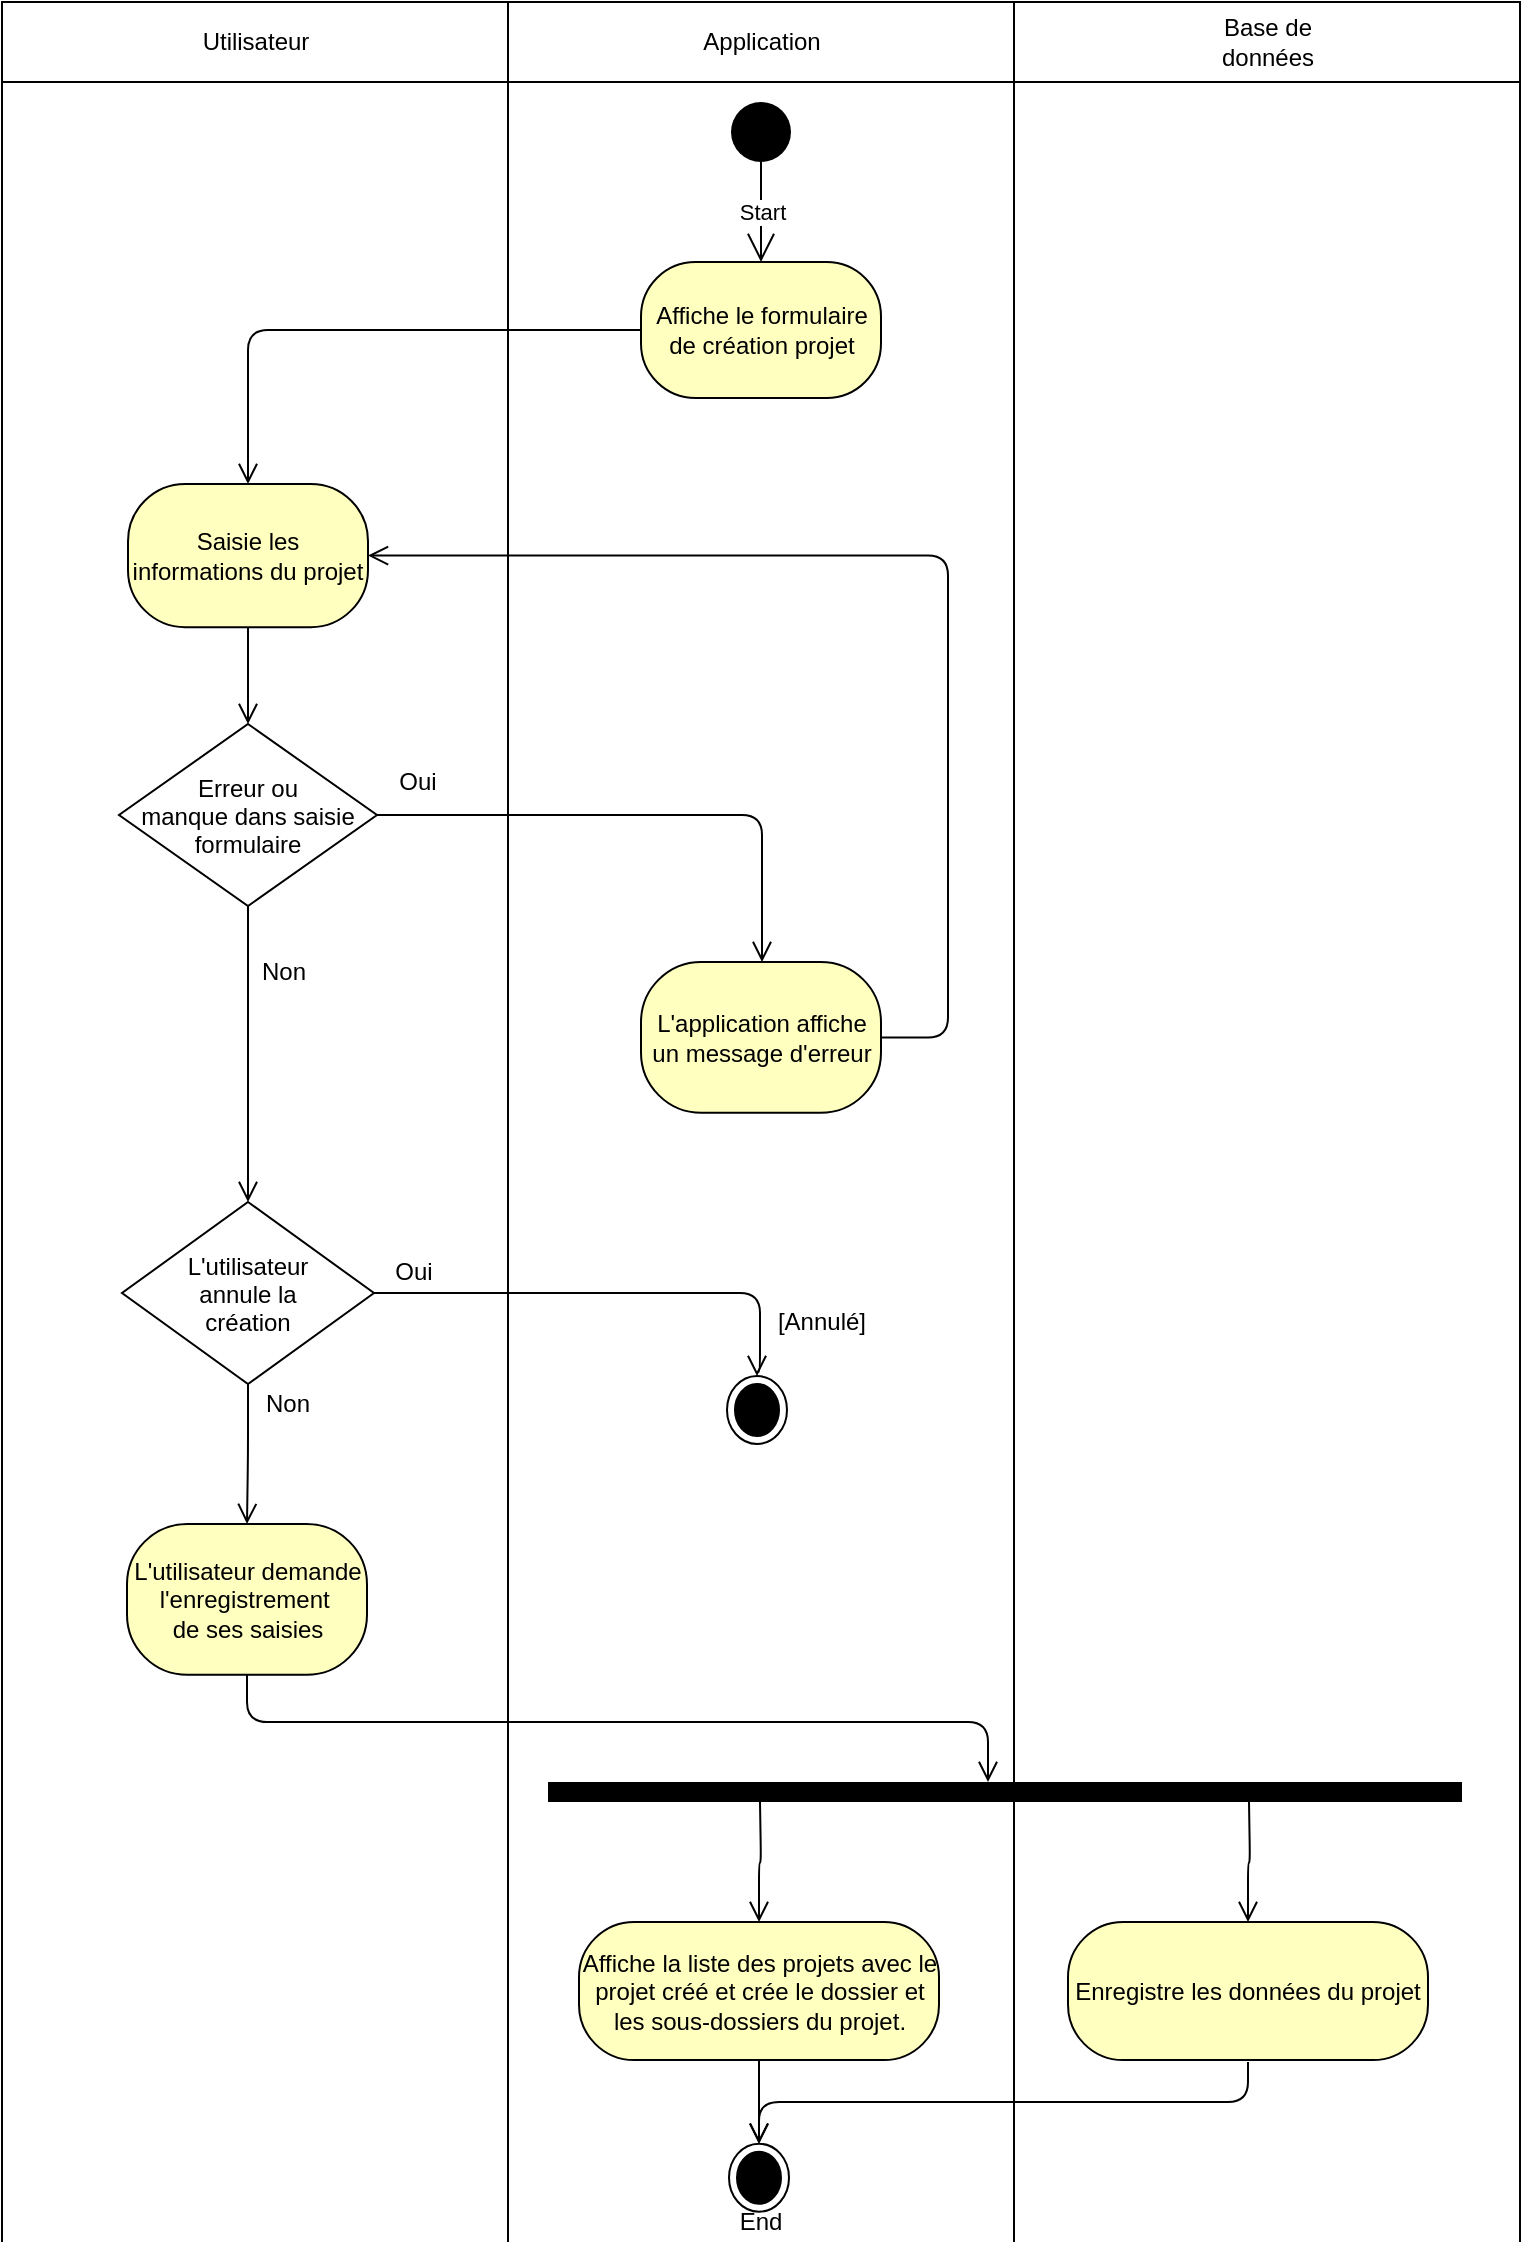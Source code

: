 <mxfile version="13.9.9" type="device"><diagram id="rB14ZIvjr4Vfm5LkDEB7" name="Page-1"><mxGraphModel dx="519" dy="686" grid="1" gridSize="10" guides="1" tooltips="1" connect="1" arrows="1" fold="1" page="1" pageScale="1" pageWidth="827" pageHeight="1169" math="0" shadow="0"><root><mxCell id="0"/><mxCell id="1" parent="0"/><mxCell id="v3C5q2lSApOfkBQ0aJQR-26" value="" style="group" vertex="1" connectable="0" parent="1"><mxGeometry x="827" y="40" width="730" height="1120" as="geometry"/></mxCell><mxCell id="v3C5q2lSApOfkBQ0aJQR-57" value="" style="group" vertex="1" connectable="0" parent="v3C5q2lSApOfkBQ0aJQR-26"><mxGeometry width="253" height="1120" as="geometry"/></mxCell><mxCell id="v3C5q2lSApOfkBQ0aJQR-24" value="" style="rounded=0;whiteSpace=wrap;html=1;" vertex="1" parent="v3C5q2lSApOfkBQ0aJQR-57"><mxGeometry width="253" height="40" as="geometry"/></mxCell><mxCell id="v3C5q2lSApOfkBQ0aJQR-56" value="" style="endArrow=none;html=1;entryX=1;entryY=1;entryDx=0;entryDy=0;" edge="1" parent="v3C5q2lSApOfkBQ0aJQR-57"><mxGeometry width="50" height="50" relative="1" as="geometry"><mxPoint y="1120" as="sourcePoint"/><mxPoint y="40" as="targetPoint"/></mxGeometry></mxCell><mxCell id="v3C5q2lSApOfkBQ0aJQR-25" value="" style="endArrow=none;html=1;entryX=1;entryY=1;entryDx=0;entryDy=0;" edge="1" parent="v3C5q2lSApOfkBQ0aJQR-26" target="v3C5q2lSApOfkBQ0aJQR-24"><mxGeometry width="50" height="50" relative="1" as="geometry"><mxPoint x="253" y="1120" as="sourcePoint"/><mxPoint x="263" y="80" as="targetPoint"/></mxGeometry></mxCell><mxCell id="v3C5q2lSApOfkBQ0aJQR-30" value="Utilisateur" style="text;html=1;strokeColor=none;fillColor=none;align=center;verticalAlign=middle;whiteSpace=wrap;rounded=0;" vertex="1" parent="v3C5q2lSApOfkBQ0aJQR-26"><mxGeometry x="91.5" y="10" width="70" height="20" as="geometry"/></mxCell><mxCell id="uFrCrZ6NaLH1igkWR4ce-69" value="" style="group" parent="v3C5q2lSApOfkBQ0aJQR-26" vertex="1" connectable="0"><mxGeometry x="61.5" y="740" width="121" height="140" as="geometry"/></mxCell><mxCell id="uFrCrZ6NaLH1igkWR4ce-11" value="" style="group" parent="uFrCrZ6NaLH1igkWR4ce-69" vertex="1" connectable="0"><mxGeometry x="1" width="120" height="140" as="geometry"/></mxCell><mxCell id="uFrCrZ6NaLH1igkWR4ce-9" value="L'utilisateur demande l'enregistrement&amp;nbsp;&lt;br&gt;de ses saisies" style="rounded=1;whiteSpace=wrap;html=1;arcSize=40;fontColor=#000000;fillColor=#ffffc0;strokeColor=#000000;" parent="uFrCrZ6NaLH1igkWR4ce-11" vertex="1"><mxGeometry y="21" width="120" height="75.39" as="geometry"/></mxCell><mxCell id="uFrCrZ6NaLH1igkWR4ce-20" value="Erreur ou&#10; manque dans saisie &#10;formulaire" style="rhombus;" parent="v3C5q2lSApOfkBQ0aJQR-26" vertex="1"><mxGeometry x="58.5" y="361" width="129" height="91" as="geometry"/></mxCell><mxCell id="uFrCrZ6NaLH1igkWR4ce-17" value="Saisie les informations du projet" style="rounded=1;whiteSpace=wrap;html=1;arcSize=40;fontColor=#000000;fillColor=#ffffc0;strokeColor=#000000;" parent="v3C5q2lSApOfkBQ0aJQR-26" vertex="1"><mxGeometry x="63" y="240.999" width="120" height="71.58" as="geometry"/></mxCell><mxCell id="v3C5q2lSApOfkBQ0aJQR-4" value="" style="edgeStyle=orthogonalEdgeStyle;html=1;verticalAlign=bottom;endArrow=open;endSize=8;strokeColor=#000000;exitX=0.5;exitY=1;exitDx=0;exitDy=0;" edge="1" parent="v3C5q2lSApOfkBQ0aJQR-26" source="uFrCrZ6NaLH1igkWR4ce-17" target="uFrCrZ6NaLH1igkWR4ce-20"><mxGeometry relative="1" as="geometry"><mxPoint x="123.5" y="503" as="targetPoint"/><mxPoint x="142.5" y="179.42" as="sourcePoint"/></mxGeometry></mxCell><mxCell id="v3C5q2lSApOfkBQ0aJQR-5" value="" style="edgeStyle=orthogonalEdgeStyle;html=1;verticalAlign=bottom;endArrow=open;endSize=8;strokeColor=#000000;exitX=0.5;exitY=1;exitDx=0;exitDy=0;" edge="1" parent="v3C5q2lSApOfkBQ0aJQR-26" source="uFrCrZ6NaLH1igkWR4ce-20" target="v3C5q2lSApOfkBQ0aJQR-6"><mxGeometry relative="1" as="geometry"><mxPoint x="127" y="510" as="targetPoint"/><mxPoint x="136" y="351.579" as="sourcePoint"/></mxGeometry></mxCell><mxCell id="v3C5q2lSApOfkBQ0aJQR-6" value="L'utilisateur&#10;annule la &#10;création" style="rhombus;" vertex="1" parent="v3C5q2lSApOfkBQ0aJQR-26"><mxGeometry x="60" y="600" width="126" height="91" as="geometry"/></mxCell><mxCell id="v3C5q2lSApOfkBQ0aJQR-7" value="" style="edgeStyle=orthogonalEdgeStyle;html=1;verticalAlign=bottom;endArrow=open;endSize=8;strokeColor=#000000;exitX=0.5;exitY=1;exitDx=0;exitDy=0;entryX=0.5;entryY=0;entryDx=0;entryDy=0;" edge="1" parent="v3C5q2lSApOfkBQ0aJQR-26" source="v3C5q2lSApOfkBQ0aJQR-6" target="uFrCrZ6NaLH1igkWR4ce-9"><mxGeometry relative="1" as="geometry"><mxPoint x="121.5" y="741" as="targetPoint"/><mxPoint x="130.5" y="582.579" as="sourcePoint"/></mxGeometry></mxCell><mxCell id="v3C5q2lSApOfkBQ0aJQR-8" value="Oui" style="text;html=1;strokeColor=none;fillColor=none;align=center;verticalAlign=middle;whiteSpace=wrap;rounded=0;" vertex="1" parent="v3C5q2lSApOfkBQ0aJQR-26"><mxGeometry x="187.5" y="380" width="40" height="20" as="geometry"/></mxCell><mxCell id="v3C5q2lSApOfkBQ0aJQR-9" value="Non" style="text;html=1;strokeColor=none;fillColor=none;align=center;verticalAlign=middle;whiteSpace=wrap;rounded=0;" vertex="1" parent="v3C5q2lSApOfkBQ0aJQR-26"><mxGeometry x="121" y="470" width="40" height="30" as="geometry"/></mxCell><mxCell id="v3C5q2lSApOfkBQ0aJQR-10" value="Non" style="text;html=1;strokeColor=none;fillColor=none;align=center;verticalAlign=middle;whiteSpace=wrap;rounded=0;" vertex="1" parent="v3C5q2lSApOfkBQ0aJQR-26"><mxGeometry x="123" y="691" width="40" height="20" as="geometry"/></mxCell><mxCell id="v3C5q2lSApOfkBQ0aJQR-11" value="Oui" style="text;html=1;strokeColor=none;fillColor=none;align=center;verticalAlign=middle;whiteSpace=wrap;rounded=0;" vertex="1" parent="v3C5q2lSApOfkBQ0aJQR-26"><mxGeometry x="186" y="625" width="40" height="20" as="geometry"/></mxCell><mxCell id="uFrCrZ6NaLH1igkWR4ce-26" value="" style="ellipse;html=1;shape=endState;fillColor=#000000;strokeColor=#000000;" parent="v3C5q2lSApOfkBQ0aJQR-26" vertex="1"><mxGeometry x="363.5" y="1070.867" width="30" height="34" as="geometry"/></mxCell><mxCell id="uFrCrZ6NaLH1igkWR4ce-48" value="" style="edgeStyle=orthogonalEdgeStyle;html=1;verticalAlign=bottom;endArrow=open;endSize=8;strokeColor=#000000;" parent="v3C5q2lSApOfkBQ0aJQR-26" source="uFrCrZ6NaLH1igkWR4ce-47" target="uFrCrZ6NaLH1igkWR4ce-26" edge="1"><mxGeometry relative="1" as="geometry"><mxPoint x="379.5" y="1091" as="targetPoint"/></mxGeometry></mxCell><mxCell id="uFrCrZ6NaLH1igkWR4ce-10" value="" style="edgeStyle=orthogonalEdgeStyle;html=1;verticalAlign=bottom;endArrow=open;endSize=8;strokeColor=#000000;" parent="v3C5q2lSApOfkBQ0aJQR-26" source="uFrCrZ6NaLH1igkWR4ce-9" edge="1"><mxGeometry relative="1" as="geometry"><mxPoint x="493" y="890" as="targetPoint"/><Array as="points"><mxPoint x="123" y="860"/><mxPoint x="493" y="860"/></Array></mxGeometry></mxCell><mxCell id="v3C5q2lSApOfkBQ0aJQR-47" value="" style="line;strokeWidth=10;fillColor=none;align=left;verticalAlign=middle;spacingTop=-1;spacingLeft=3;spacingRight=3;rotatable=0;labelPosition=right;points=[];portConstraint=eastwest;" vertex="1" parent="v3C5q2lSApOfkBQ0aJQR-26"><mxGeometry x="273" y="891" width="457" height="8" as="geometry"/></mxCell><mxCell id="v3C5q2lSApOfkBQ0aJQR-51" value="" style="group" vertex="1" connectable="0" parent="v3C5q2lSApOfkBQ0aJQR-26"><mxGeometry x="288.5" y="900" width="180" height="129" as="geometry"/></mxCell><mxCell id="v3C5q2lSApOfkBQ0aJQR-50" value="" style="edgeStyle=orthogonalEdgeStyle;html=1;verticalAlign=bottom;endArrow=open;endSize=8;strokeColor=#000000;entryX=0.5;entryY=0;entryDx=0;entryDy=0;" edge="1" parent="v3C5q2lSApOfkBQ0aJQR-51" target="uFrCrZ6NaLH1igkWR4ce-47"><mxGeometry relative="1" as="geometry"><mxPoint x="90.5" y="40" as="targetPoint"/><mxPoint x="90.5" as="sourcePoint"/></mxGeometry></mxCell><mxCell id="uFrCrZ6NaLH1igkWR4ce-47" value="Affiche la liste des projets avec le projet créé et crée le dossier et les sous-dossiers du projet." style="rounded=1;whiteSpace=wrap;html=1;arcSize=40;fontColor=#000000;fillColor=#ffffc0;strokeColor=#000000;" parent="v3C5q2lSApOfkBQ0aJQR-51" vertex="1"><mxGeometry y="60" width="180" height="69" as="geometry"/></mxCell><mxCell id="v3C5q2lSApOfkBQ0aJQR-52" value="" style="group" vertex="1" connectable="0" parent="v3C5q2lSApOfkBQ0aJQR-26"><mxGeometry x="533" y="900" width="180" height="129" as="geometry"/></mxCell><mxCell id="v3C5q2lSApOfkBQ0aJQR-53" value="" style="edgeStyle=orthogonalEdgeStyle;html=1;verticalAlign=bottom;endArrow=open;endSize=8;strokeColor=#000000;entryX=0.5;entryY=0;entryDx=0;entryDy=0;" edge="1" parent="v3C5q2lSApOfkBQ0aJQR-52" target="v3C5q2lSApOfkBQ0aJQR-54"><mxGeometry relative="1" as="geometry"><mxPoint x="90.5" y="40" as="targetPoint"/><mxPoint x="90.5" as="sourcePoint"/></mxGeometry></mxCell><mxCell id="v3C5q2lSApOfkBQ0aJQR-54" value="Enregistre les données du projet" style="rounded=1;whiteSpace=wrap;html=1;arcSize=40;fontColor=#000000;fillColor=#ffffc0;strokeColor=#000000;" vertex="1" parent="v3C5q2lSApOfkBQ0aJQR-52"><mxGeometry y="60" width="180" height="69" as="geometry"/></mxCell><mxCell id="uFrCrZ6NaLH1igkWR4ce-29" value="End" style="text;html=1;align=center;verticalAlign=middle;resizable=0;points=[];autosize=1;" parent="v3C5q2lSApOfkBQ0aJQR-26" vertex="1"><mxGeometry x="358.5" y="1099.997" width="40" height="20" as="geometry"/></mxCell><mxCell id="v3C5q2lSApOfkBQ0aJQR-27" value="" style="group" vertex="1" connectable="0" parent="1"><mxGeometry x="1080" y="40" width="253" height="740" as="geometry"/></mxCell><mxCell id="v3C5q2lSApOfkBQ0aJQR-28" value="" style="rounded=0;whiteSpace=wrap;html=1;" vertex="1" parent="v3C5q2lSApOfkBQ0aJQR-27"><mxGeometry width="253" height="40" as="geometry"/></mxCell><mxCell id="v3C5q2lSApOfkBQ0aJQR-29" value="" style="endArrow=none;html=1;entryX=1;entryY=1;entryDx=0;entryDy=0;" edge="1" parent="v3C5q2lSApOfkBQ0aJQR-27" target="v3C5q2lSApOfkBQ0aJQR-28"><mxGeometry width="50" height="50" relative="1" as="geometry"><mxPoint x="253" y="1120" as="sourcePoint"/><mxPoint x="263" y="80" as="targetPoint"/></mxGeometry></mxCell><mxCell id="v3C5q2lSApOfkBQ0aJQR-31" value="Application" style="text;html=1;strokeColor=none;fillColor=none;align=center;verticalAlign=middle;whiteSpace=wrap;rounded=0;" vertex="1" parent="v3C5q2lSApOfkBQ0aJQR-27"><mxGeometry x="91.5" y="10" width="70" height="20" as="geometry"/></mxCell><mxCell id="uFrCrZ6NaLH1igkWR4ce-1" value="" style="ellipse;fillColor=#000000;strokeColor=none;" parent="v3C5q2lSApOfkBQ0aJQR-27" vertex="1"><mxGeometry x="111.5" y="50" width="30" height="30" as="geometry"/></mxCell><mxCell id="uFrCrZ6NaLH1igkWR4ce-2" value="Start" style="endArrow=open;endFill=1;endSize=12;html=1;exitX=0.5;exitY=1;exitDx=0;exitDy=0;" parent="v3C5q2lSApOfkBQ0aJQR-27" edge="1"><mxGeometry width="160" relative="1" as="geometry"><mxPoint x="126.5" y="80" as="sourcePoint"/><mxPoint x="126.5" y="130" as="targetPoint"/></mxGeometry></mxCell><mxCell id="v3C5q2lSApOfkBQ0aJQR-2" value="Affiche le formulaire de création projet" style="rounded=1;whiteSpace=wrap;html=1;arcSize=40;fontColor=#000000;fillColor=#ffffc0;strokeColor=#000000;" vertex="1" parent="v3C5q2lSApOfkBQ0aJQR-27"><mxGeometry x="66.5" y="130" width="120" height="68" as="geometry"/></mxCell><mxCell id="v3C5q2lSApOfkBQ0aJQR-15" value="L'application affiche un message d'erreur" style="rounded=1;whiteSpace=wrap;html=1;arcSize=40;fontColor=#000000;fillColor=#ffffc0;strokeColor=#000000;" vertex="1" parent="v3C5q2lSApOfkBQ0aJQR-27"><mxGeometry x="66.5" y="480" width="120" height="75.39" as="geometry"/></mxCell><mxCell id="v3C5q2lSApOfkBQ0aJQR-19" value="[Annulé]" style="text;html=1;strokeColor=none;fillColor=none;align=center;verticalAlign=middle;whiteSpace=wrap;rounded=0;" vertex="1" parent="v3C5q2lSApOfkBQ0aJQR-27"><mxGeometry x="126.5" y="650" width="60" height="20" as="geometry"/></mxCell><mxCell id="v3C5q2lSApOfkBQ0aJQR-17" value="000" style="ellipse;html=1;shape=endState;fillColor=#000000;strokeColor=#000000;" vertex="1" parent="v3C5q2lSApOfkBQ0aJQR-27"><mxGeometry x="109.5" y="686.997" width="30" height="34" as="geometry"/></mxCell><mxCell id="v3C5q2lSApOfkBQ0aJQR-32" value="" style="edgeStyle=orthogonalEdgeStyle;html=1;verticalAlign=bottom;endArrow=open;endSize=8;strokeColor=#000000;exitX=0;exitY=0.5;exitDx=0;exitDy=0;" edge="1" parent="1" source="v3C5q2lSApOfkBQ0aJQR-2" target="uFrCrZ6NaLH1igkWR4ce-17"><mxGeometry relative="1" as="geometry"><mxPoint x="1010" y="204" as="targetPoint"/><mxPoint x="1120" y="209.999" as="sourcePoint"/></mxGeometry></mxCell><mxCell id="uFrCrZ6NaLH1igkWR4ce-25" value="" style="edgeStyle=orthogonalEdgeStyle;html=1;verticalAlign=bottom;endArrow=open;endSize=8;strokeColor=#000000;exitX=1;exitY=0.5;exitDx=0;exitDy=0;" parent="1" source="uFrCrZ6NaLH1igkWR4ce-20" target="v3C5q2lSApOfkBQ0aJQR-15" edge="1"><mxGeometry relative="1" as="geometry"><mxPoint x="1328" y="550" as="targetPoint"/><mxPoint x="943" y="775" as="sourcePoint"/><Array as="points"><mxPoint x="1207" y="447"/></Array></mxGeometry></mxCell><mxCell id="v3C5q2lSApOfkBQ0aJQR-16" value="" style="edgeStyle=orthogonalEdgeStyle;html=1;verticalAlign=bottom;endArrow=open;endSize=8;strokeColor=#000000;exitX=1;exitY=0.5;exitDx=0;exitDy=0;entryX=1;entryY=0.5;entryDx=0;entryDy=0;" edge="1" parent="1" source="v3C5q2lSApOfkBQ0aJQR-15" target="uFrCrZ6NaLH1igkWR4ce-17"><mxGeometry relative="1" as="geometry"><mxPoint x="1360" y="346" as="targetPoint"/><mxPoint x="1329" y="640" as="sourcePoint"/><Array as="points"><mxPoint x="1300" y="558"/><mxPoint x="1300" y="317"/></Array></mxGeometry></mxCell><mxCell id="v3C5q2lSApOfkBQ0aJQR-34" value="" style="edgeStyle=orthogonalEdgeStyle;html=1;verticalAlign=bottom;endArrow=open;endSize=8;strokeColor=#000000;entryX=0.5;entryY=0;entryDx=0;entryDy=0;" edge="1" parent="1" source="v3C5q2lSApOfkBQ0aJQR-6" target="v3C5q2lSApOfkBQ0aJQR-17"><mxGeometry relative="1" as="geometry"><mxPoint x="1202.5" y="718.5" as="targetPoint"/><mxPoint x="1010" y="685" as="sourcePoint"/><Array as="points"><mxPoint x="1206" y="686"/><mxPoint x="1206" y="725"/></Array></mxGeometry></mxCell><mxCell id="v3C5q2lSApOfkBQ0aJQR-36" value="" style="group" vertex="1" connectable="0" parent="1"><mxGeometry x="1333" y="40" width="253" height="740" as="geometry"/></mxCell><mxCell id="v3C5q2lSApOfkBQ0aJQR-37" value="" style="rounded=0;whiteSpace=wrap;html=1;" vertex="1" parent="v3C5q2lSApOfkBQ0aJQR-36"><mxGeometry width="253" height="40" as="geometry"/></mxCell><mxCell id="v3C5q2lSApOfkBQ0aJQR-38" value="" style="endArrow=none;html=1;entryX=1;entryY=1;entryDx=0;entryDy=0;" edge="1" parent="v3C5q2lSApOfkBQ0aJQR-36" target="v3C5q2lSApOfkBQ0aJQR-37"><mxGeometry width="50" height="50" relative="1" as="geometry"><mxPoint x="253" y="1120" as="sourcePoint"/><mxPoint x="263" y="80" as="targetPoint"/></mxGeometry></mxCell><mxCell id="v3C5q2lSApOfkBQ0aJQR-39" value="Base de données" style="text;html=1;strokeColor=none;fillColor=none;align=center;verticalAlign=middle;whiteSpace=wrap;rounded=0;" vertex="1" parent="v3C5q2lSApOfkBQ0aJQR-36"><mxGeometry x="91.5" y="10" width="70" height="20" as="geometry"/></mxCell><mxCell id="v3C5q2lSApOfkBQ0aJQR-55" value="" style="edgeStyle=orthogonalEdgeStyle;html=1;verticalAlign=bottom;endArrow=open;endSize=8;strokeColor=#000000;entryX=0.5;entryY=0;entryDx=0;entryDy=0;" edge="1" parent="1" target="uFrCrZ6NaLH1igkWR4ce-26"><mxGeometry relative="1" as="geometry"><mxPoint x="1210" y="1110" as="targetPoint"/><mxPoint x="1450" y="1070" as="sourcePoint"/><Array as="points"><mxPoint x="1450" y="1090"/><mxPoint x="1206" y="1090"/></Array></mxGeometry></mxCell></root></mxGraphModel></diagram></mxfile>